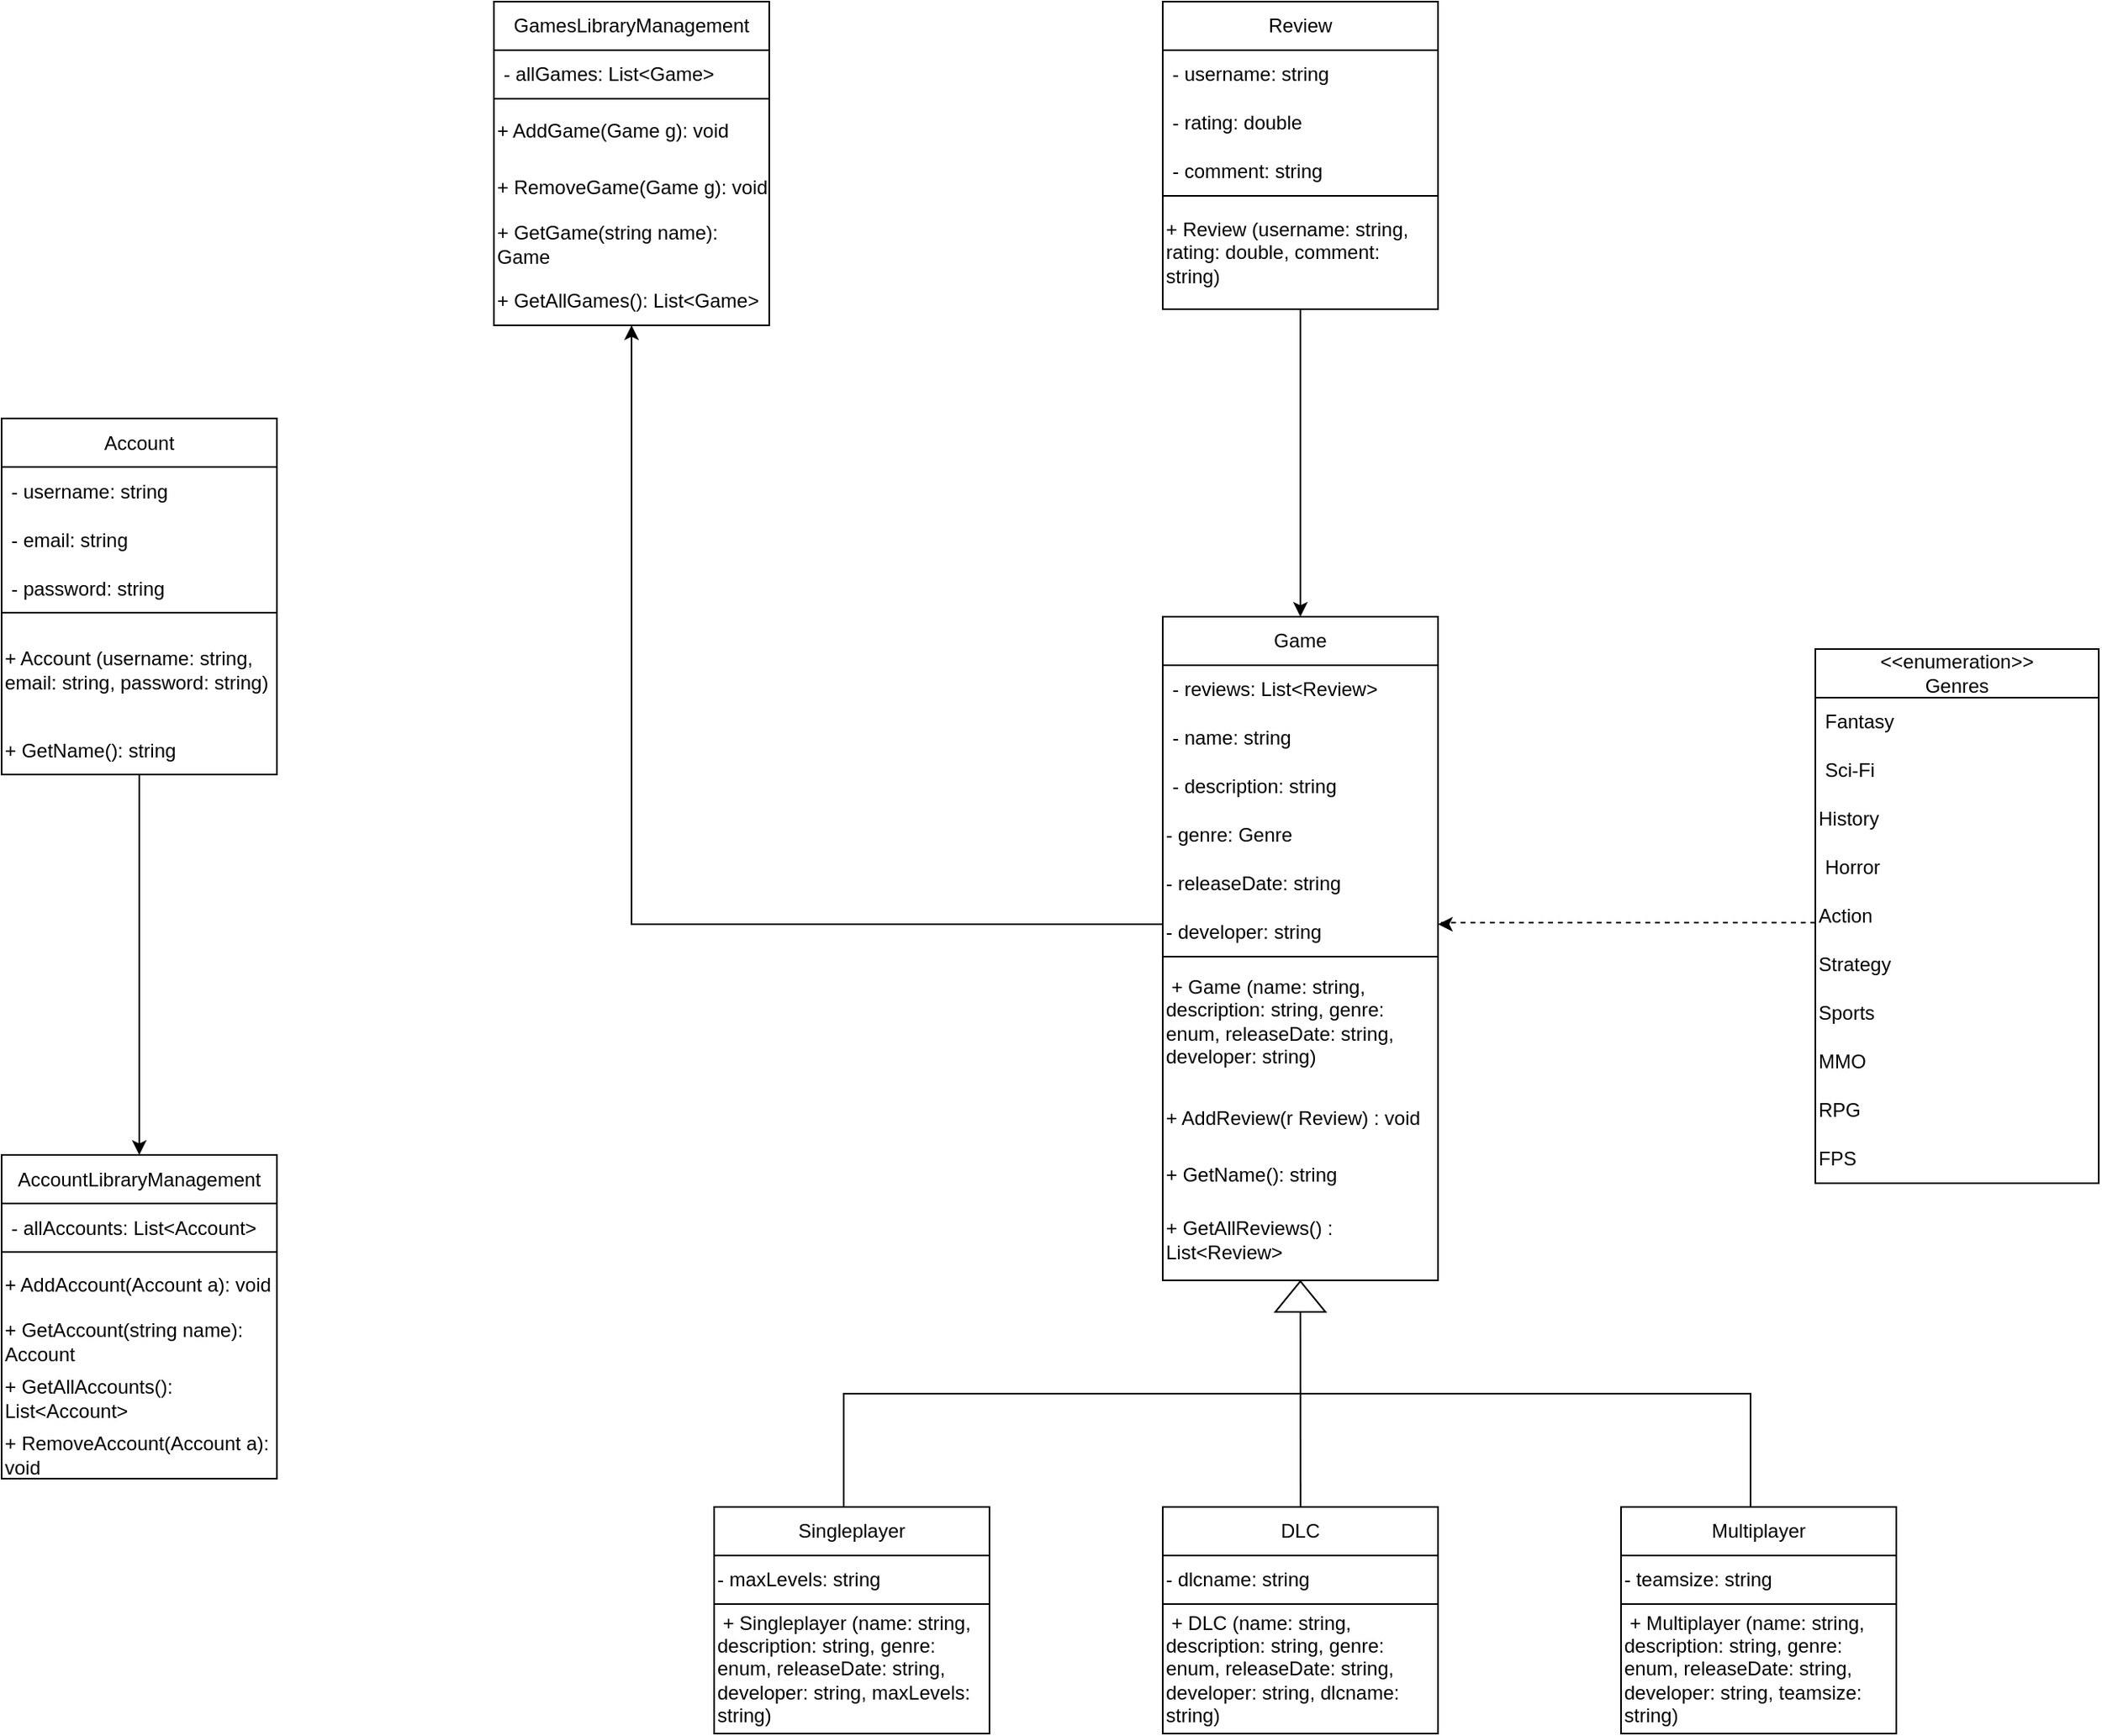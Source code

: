 <mxfile version="21.0.8" type="device"><diagram name="Страница-1" id="sdUZpMWSYJXm1RIvVRuR"><mxGraphModel dx="3339" dy="2347" grid="1" gridSize="10" guides="1" tooltips="1" connect="1" arrows="1" fold="1" page="1" pageScale="1" pageWidth="827" pageHeight="1169" math="0" shadow="0"><root><mxCell id="0"/><mxCell id="1" parent="0"/><mxCell id="oVc4lL-X0MRbzAyfg5KV-13" value="Game" style="swimlane;fontStyle=0;childLayout=stackLayout;horizontal=1;startSize=30;horizontalStack=0;resizeParent=1;resizeParentMax=0;resizeLast=0;collapsible=1;marginBottom=0;whiteSpace=wrap;html=1;" parent="1" vertex="1"><mxGeometry x="657" y="170" width="170" height="410" as="geometry"/></mxCell><mxCell id="oVc4lL-X0MRbzAyfg5KV-14" value="- reviews: List&amp;lt;Review&amp;gt;&amp;nbsp;" style="text;strokeColor=none;fillColor=none;align=left;verticalAlign=middle;spacingLeft=4;spacingRight=4;overflow=hidden;points=[[0,0.5],[1,0.5]];portConstraint=eastwest;rotatable=0;whiteSpace=wrap;html=1;" parent="oVc4lL-X0MRbzAyfg5KV-13" vertex="1"><mxGeometry y="30" width="170" height="30" as="geometry"/></mxCell><mxCell id="oVc4lL-X0MRbzAyfg5KV-15" value="- name: string" style="text;strokeColor=none;fillColor=none;align=left;verticalAlign=middle;spacingLeft=4;spacingRight=4;overflow=hidden;points=[[0,0.5],[1,0.5]];portConstraint=eastwest;rotatable=0;whiteSpace=wrap;html=1;" parent="oVc4lL-X0MRbzAyfg5KV-13" vertex="1"><mxGeometry y="60" width="170" height="30" as="geometry"/></mxCell><mxCell id="oVc4lL-X0MRbzAyfg5KV-16" value="- description: string" style="text;strokeColor=none;fillColor=none;align=left;verticalAlign=middle;spacingLeft=4;spacingRight=4;overflow=hidden;points=[[0,0.5],[1,0.5]];portConstraint=eastwest;rotatable=0;whiteSpace=wrap;html=1;" parent="oVc4lL-X0MRbzAyfg5KV-13" vertex="1"><mxGeometry y="90" width="170" height="30" as="geometry"/></mxCell><mxCell id="oVc4lL-X0MRbzAyfg5KV-17" value="- genre: Genre" style="text;html=1;strokeColor=none;fillColor=none;align=left;verticalAlign=middle;whiteSpace=wrap;rounded=0;" parent="oVc4lL-X0MRbzAyfg5KV-13" vertex="1"><mxGeometry y="120" width="170" height="30" as="geometry"/></mxCell><mxCell id="oVc4lL-X0MRbzAyfg5KV-21" value="- releaseDate: string" style="text;html=1;strokeColor=none;fillColor=none;align=left;verticalAlign=middle;whiteSpace=wrap;rounded=0;" parent="oVc4lL-X0MRbzAyfg5KV-13" vertex="1"><mxGeometry y="150" width="170" height="30" as="geometry"/></mxCell><mxCell id="oVc4lL-X0MRbzAyfg5KV-18" value="- developer: string" style="text;html=1;strokeColor=none;fillColor=none;align=left;verticalAlign=middle;whiteSpace=wrap;rounded=0;" parent="oVc4lL-X0MRbzAyfg5KV-13" vertex="1"><mxGeometry y="180" width="170" height="30" as="geometry"/></mxCell><mxCell id="oVc4lL-X0MRbzAyfg5KV-23" value="" style="endArrow=none;html=1;rounded=0;entryX=1;entryY=0;entryDx=0;entryDy=0;exitX=0;exitY=0;exitDx=0;exitDy=0;" parent="oVc4lL-X0MRbzAyfg5KV-13" source="oVc4lL-X0MRbzAyfg5KV-22" target="oVc4lL-X0MRbzAyfg5KV-22" edge="1"><mxGeometry width="50" height="50" relative="1" as="geometry"><mxPoint y="250" as="sourcePoint"/><mxPoint x="50" y="200" as="targetPoint"/></mxGeometry></mxCell><mxCell id="oVc4lL-X0MRbzAyfg5KV-22" value="&amp;nbsp;+ Game (name: string, description: string, genre: enum, releaseDate: string, developer: string)" style="text;html=1;strokeColor=none;fillColor=none;align=left;verticalAlign=middle;whiteSpace=wrap;rounded=0;" parent="oVc4lL-X0MRbzAyfg5KV-13" vertex="1"><mxGeometry y="210" width="170" height="80" as="geometry"/></mxCell><mxCell id="oVc4lL-X0MRbzAyfg5KV-28" value="+ AddReview(r Review) : void" style="text;html=1;strokeColor=none;fillColor=none;align=left;verticalAlign=middle;whiteSpace=wrap;rounded=0;" parent="oVc4lL-X0MRbzAyfg5KV-13" vertex="1"><mxGeometry y="290" width="170" height="40" as="geometry"/></mxCell><mxCell id="12bxAqdpkY65nuNfrwB1-2" value="+ GetName(): string" style="text;html=1;strokeColor=none;fillColor=none;align=left;verticalAlign=middle;whiteSpace=wrap;rounded=0;" parent="oVc4lL-X0MRbzAyfg5KV-13" vertex="1"><mxGeometry y="330" width="170" height="30" as="geometry"/></mxCell><mxCell id="oVc4lL-X0MRbzAyfg5KV-29" value="+ GetAllReviews() : List&amp;lt;Review&amp;gt;" style="text;html=1;strokeColor=none;fillColor=none;align=left;verticalAlign=middle;whiteSpace=wrap;rounded=0;" parent="oVc4lL-X0MRbzAyfg5KV-13" vertex="1"><mxGeometry y="360" width="170" height="50" as="geometry"/></mxCell><mxCell id="oVc4lL-X0MRbzAyfg5KV-24" value="Review" style="swimlane;fontStyle=0;childLayout=stackLayout;horizontal=1;startSize=30;horizontalStack=0;resizeParent=1;resizeParentMax=0;resizeLast=0;collapsible=1;marginBottom=0;whiteSpace=wrap;html=1;" parent="1" vertex="1"><mxGeometry x="657" y="-210" width="170" height="190" as="geometry"/></mxCell><mxCell id="oVc4lL-X0MRbzAyfg5KV-25" value="- username: string" style="text;strokeColor=none;fillColor=none;align=left;verticalAlign=middle;spacingLeft=4;spacingRight=4;overflow=hidden;points=[[0,0.5],[1,0.5]];portConstraint=eastwest;rotatable=0;whiteSpace=wrap;html=1;" parent="oVc4lL-X0MRbzAyfg5KV-24" vertex="1"><mxGeometry y="30" width="170" height="30" as="geometry"/></mxCell><mxCell id="oVc4lL-X0MRbzAyfg5KV-26" value="- rating: double" style="text;strokeColor=none;fillColor=none;align=left;verticalAlign=middle;spacingLeft=4;spacingRight=4;overflow=hidden;points=[[0,0.5],[1,0.5]];portConstraint=eastwest;rotatable=0;whiteSpace=wrap;html=1;" parent="oVc4lL-X0MRbzAyfg5KV-24" vertex="1"><mxGeometry y="60" width="170" height="30" as="geometry"/></mxCell><mxCell id="oVc4lL-X0MRbzAyfg5KV-27" value="- comment: string" style="text;strokeColor=none;fillColor=none;align=left;verticalAlign=middle;spacingLeft=4;spacingRight=4;overflow=hidden;points=[[0,0.5],[1,0.5]];portConstraint=eastwest;rotatable=0;whiteSpace=wrap;html=1;" parent="oVc4lL-X0MRbzAyfg5KV-24" vertex="1"><mxGeometry y="90" width="170" height="30" as="geometry"/></mxCell><mxCell id="oVc4lL-X0MRbzAyfg5KV-34" value="" style="endArrow=none;html=1;rounded=0;exitX=0;exitY=0;exitDx=0;exitDy=0;entryX=1;entryY=0;entryDx=0;entryDy=0;" parent="oVc4lL-X0MRbzAyfg5KV-24" source="oVc4lL-X0MRbzAyfg5KV-33" target="oVc4lL-X0MRbzAyfg5KV-33" edge="1"><mxGeometry width="50" height="50" relative="1" as="geometry"><mxPoint x="40" y="200" as="sourcePoint"/><mxPoint x="90" y="150" as="targetPoint"/></mxGeometry></mxCell><mxCell id="oVc4lL-X0MRbzAyfg5KV-33" value="+ Review (username: string, rating: double, comment: string)&amp;nbsp;" style="text;html=1;strokeColor=none;fillColor=none;align=left;verticalAlign=middle;whiteSpace=wrap;rounded=0;" parent="oVc4lL-X0MRbzAyfg5KV-24" vertex="1"><mxGeometry y="120" width="170" height="70" as="geometry"/></mxCell><mxCell id="oVc4lL-X0MRbzAyfg5KV-35" value="AccountLibraryManagement" style="swimlane;fontStyle=0;childLayout=stackLayout;horizontal=1;startSize=30;horizontalStack=0;resizeParent=1;resizeParentMax=0;resizeLast=0;collapsible=1;marginBottom=0;whiteSpace=wrap;html=1;" parent="1" vertex="1"><mxGeometry x="-60" y="502.5" width="170" height="200" as="geometry"/></mxCell><mxCell id="oVc4lL-X0MRbzAyfg5KV-40" value="" style="endArrow=none;html=1;rounded=0;exitX=0;exitY=0;exitDx=0;exitDy=0;entryX=1;entryY=0;entryDx=0;entryDy=0;" parent="oVc4lL-X0MRbzAyfg5KV-35" edge="1"><mxGeometry width="50" height="50" relative="1" as="geometry"><mxPoint x="-2.274e-13" y="60" as="sourcePoint"/><mxPoint x="170.0" y="60" as="targetPoint"/></mxGeometry></mxCell><mxCell id="si3ed06ZD6JGQciLyGwY-2" value="- allAccounts: List&amp;lt;Account&amp;gt;" style="text;strokeColor=none;fillColor=none;align=left;verticalAlign=middle;spacingLeft=4;spacingRight=4;overflow=hidden;points=[[0,0.5],[1,0.5]];portConstraint=eastwest;rotatable=0;whiteSpace=wrap;html=1;" parent="oVc4lL-X0MRbzAyfg5KV-35" vertex="1"><mxGeometry y="30" width="170" height="30" as="geometry"/></mxCell><mxCell id="si3ed06ZD6JGQciLyGwY-28" value="+ AddAccount(Account a): void" style="text;html=1;strokeColor=none;fillColor=none;align=left;verticalAlign=middle;whiteSpace=wrap;rounded=0;" parent="oVc4lL-X0MRbzAyfg5KV-35" vertex="1"><mxGeometry y="60" width="170" height="40" as="geometry"/></mxCell><mxCell id="si3ed06ZD6JGQciLyGwY-31" value="+ GetAccount(string name): Account" style="text;html=1;strokeColor=none;fillColor=none;align=left;verticalAlign=middle;whiteSpace=wrap;rounded=0;" parent="oVc4lL-X0MRbzAyfg5KV-35" vertex="1"><mxGeometry y="100" width="170" height="30" as="geometry"/></mxCell><mxCell id="si3ed06ZD6JGQciLyGwY-30" value="+ GetAllAccounts(): List&amp;lt;Account&amp;gt;" style="text;html=1;strokeColor=none;fillColor=none;align=left;verticalAlign=middle;whiteSpace=wrap;rounded=0;" parent="oVc4lL-X0MRbzAyfg5KV-35" vertex="1"><mxGeometry y="130" width="170" height="40" as="geometry"/></mxCell><mxCell id="si3ed06ZD6JGQciLyGwY-29" value="+ RemoveAccount(Account a): void" style="text;html=1;strokeColor=none;fillColor=none;align=left;verticalAlign=middle;whiteSpace=wrap;rounded=0;" parent="oVc4lL-X0MRbzAyfg5KV-35" vertex="1"><mxGeometry y="170" width="170" height="30" as="geometry"/></mxCell><mxCell id="oVc4lL-X0MRbzAyfg5KV-42" value="&amp;lt;&amp;lt;enumeration&amp;gt;&amp;gt;&lt;br&gt;Genres" style="swimlane;fontStyle=0;childLayout=stackLayout;horizontal=1;startSize=30;horizontalStack=0;resizeParent=1;resizeParentMax=0;resizeLast=0;collapsible=1;marginBottom=0;whiteSpace=wrap;html=1;" parent="1" vertex="1"><mxGeometry x="1060" y="190" width="175" height="330" as="geometry"/></mxCell><mxCell id="oVc4lL-X0MRbzAyfg5KV-43" value="Fantasy" style="text;strokeColor=none;fillColor=none;align=left;verticalAlign=middle;spacingLeft=4;spacingRight=4;overflow=hidden;points=[[0,0.5],[1,0.5]];portConstraint=eastwest;rotatable=0;whiteSpace=wrap;html=1;" parent="oVc4lL-X0MRbzAyfg5KV-42" vertex="1"><mxGeometry y="30" width="175" height="30" as="geometry"/></mxCell><mxCell id="oVc4lL-X0MRbzAyfg5KV-44" value="Sci-Fi" style="text;strokeColor=none;fillColor=none;align=left;verticalAlign=middle;spacingLeft=4;spacingRight=4;overflow=hidden;points=[[0,0.5],[1,0.5]];portConstraint=eastwest;rotatable=0;whiteSpace=wrap;html=1;" parent="oVc4lL-X0MRbzAyfg5KV-42" vertex="1"><mxGeometry y="60" width="175" height="30" as="geometry"/></mxCell><mxCell id="oVc4lL-X0MRbzAyfg5KV-48" value="History" style="text;html=1;strokeColor=none;fillColor=none;align=left;verticalAlign=middle;whiteSpace=wrap;rounded=0;" parent="oVc4lL-X0MRbzAyfg5KV-42" vertex="1"><mxGeometry y="90" width="175" height="30" as="geometry"/></mxCell><mxCell id="oVc4lL-X0MRbzAyfg5KV-45" value="Horror" style="text;strokeColor=none;fillColor=none;align=left;verticalAlign=middle;spacingLeft=4;spacingRight=4;overflow=hidden;points=[[0,0.5],[1,0.5]];portConstraint=eastwest;rotatable=0;whiteSpace=wrap;html=1;" parent="oVc4lL-X0MRbzAyfg5KV-42" vertex="1"><mxGeometry y="120" width="175" height="30" as="geometry"/></mxCell><mxCell id="oVc4lL-X0MRbzAyfg5KV-49" value="Action" style="text;html=1;strokeColor=none;fillColor=none;align=left;verticalAlign=middle;whiteSpace=wrap;rounded=0;" parent="oVc4lL-X0MRbzAyfg5KV-42" vertex="1"><mxGeometry y="150" width="175" height="30" as="geometry"/></mxCell><mxCell id="oVc4lL-X0MRbzAyfg5KV-50" value="Strategy" style="text;html=1;strokeColor=none;fillColor=none;align=left;verticalAlign=middle;whiteSpace=wrap;rounded=0;" parent="oVc4lL-X0MRbzAyfg5KV-42" vertex="1"><mxGeometry y="180" width="175" height="30" as="geometry"/></mxCell><mxCell id="oVc4lL-X0MRbzAyfg5KV-51" value="Sports" style="text;html=1;strokeColor=none;fillColor=none;align=left;verticalAlign=middle;whiteSpace=wrap;rounded=0;" parent="oVc4lL-X0MRbzAyfg5KV-42" vertex="1"><mxGeometry y="210" width="175" height="30" as="geometry"/></mxCell><mxCell id="oVc4lL-X0MRbzAyfg5KV-52" value="MMO" style="text;html=1;strokeColor=none;fillColor=none;align=left;verticalAlign=middle;whiteSpace=wrap;rounded=0;" parent="oVc4lL-X0MRbzAyfg5KV-42" vertex="1"><mxGeometry y="240" width="175" height="30" as="geometry"/></mxCell><mxCell id="oVc4lL-X0MRbzAyfg5KV-53" value="RPG" style="text;html=1;strokeColor=none;fillColor=none;align=left;verticalAlign=middle;whiteSpace=wrap;rounded=0;" parent="oVc4lL-X0MRbzAyfg5KV-42" vertex="1"><mxGeometry y="270" width="175" height="30" as="geometry"/></mxCell><mxCell id="oVc4lL-X0MRbzAyfg5KV-54" value="FPS" style="text;html=1;strokeColor=none;fillColor=none;align=left;verticalAlign=middle;whiteSpace=wrap;rounded=0;" parent="oVc4lL-X0MRbzAyfg5KV-42" vertex="1"><mxGeometry y="300" width="175" height="30" as="geometry"/></mxCell><mxCell id="2BUGq4Oyd12aA57rfhNJ-14" value="" style="endArrow=none;dashed=1;html=1;rounded=0;entryX=1;entryY=0;entryDx=0;entryDy=0;exitX=0;exitY=0.333;exitDx=0;exitDy=0;exitPerimeter=0;" parent="1" edge="1"><mxGeometry width="50" height="50" relative="1" as="geometry"><mxPoint x="1060" y="358.99" as="sourcePoint"/><mxPoint x="827" y="359" as="targetPoint"/><Array as="points"><mxPoint x="960" y="359"/></Array></mxGeometry></mxCell><mxCell id="2BUGq4Oyd12aA57rfhNJ-15" value="" style="endArrow=classic;html=1;rounded=0;entryX=1;entryY=0;entryDx=0;entryDy=0;" parent="1" edge="1"><mxGeometry width="50" height="50" relative="1" as="geometry"><mxPoint x="830" y="360" as="sourcePoint"/><mxPoint x="827" y="360" as="targetPoint"/></mxGeometry></mxCell><mxCell id="W9ddNsVazHNU-D0-kvZH-1" value="" style="endArrow=classic;html=1;rounded=0;exitX=0.5;exitY=1;exitDx=0;exitDy=0;" parent="1" source="oVc4lL-X0MRbzAyfg5KV-33" edge="1"><mxGeometry width="50" height="50" relative="1" as="geometry"><mxPoint x="810" y="720" as="sourcePoint"/><mxPoint x="742" y="170" as="targetPoint"/></mxGeometry></mxCell><mxCell id="l7rKiUxw1o1yOhBb_WyF-1" value="DLC" style="swimlane;fontStyle=0;childLayout=stackLayout;horizontal=1;startSize=30;horizontalStack=0;resizeParent=1;resizeParentMax=0;resizeLast=0;collapsible=1;marginBottom=0;whiteSpace=wrap;html=1;" parent="1" vertex="1"><mxGeometry x="657" y="720" width="170" height="140" as="geometry"/></mxCell><mxCell id="l7rKiUxw1o1yOhBb_WyF-7" value="- dlcname: string" style="text;html=1;strokeColor=none;fillColor=none;align=left;verticalAlign=middle;whiteSpace=wrap;rounded=0;" parent="l7rKiUxw1o1yOhBb_WyF-1" vertex="1"><mxGeometry y="30" width="170" height="30" as="geometry"/></mxCell><mxCell id="l7rKiUxw1o1yOhBb_WyF-8" value="" style="endArrow=none;html=1;rounded=0;entryX=1;entryY=0;entryDx=0;entryDy=0;exitX=0;exitY=0;exitDx=0;exitDy=0;" parent="l7rKiUxw1o1yOhBb_WyF-1" source="l7rKiUxw1o1yOhBb_WyF-9" target="l7rKiUxw1o1yOhBb_WyF-9" edge="1"><mxGeometry width="50" height="50" relative="1" as="geometry"><mxPoint y="250" as="sourcePoint"/><mxPoint x="50" y="200" as="targetPoint"/></mxGeometry></mxCell><mxCell id="l7rKiUxw1o1yOhBb_WyF-9" value="&amp;nbsp;+ DLC (name: string, description: string, genre: enum, releaseDate: string, developer: string, dlcname: string)" style="text;html=1;strokeColor=none;fillColor=none;align=left;verticalAlign=middle;whiteSpace=wrap;rounded=0;" parent="l7rKiUxw1o1yOhBb_WyF-1" vertex="1"><mxGeometry y="60" width="170" height="80" as="geometry"/></mxCell><mxCell id="si3ed06ZD6JGQciLyGwY-1" value="GamesLibraryManagement" style="swimlane;fontStyle=0;childLayout=stackLayout;horizontal=1;startSize=30;horizontalStack=0;resizeParent=1;resizeParentMax=0;resizeLast=0;collapsible=1;marginBottom=0;whiteSpace=wrap;html=1;" parent="1" vertex="1"><mxGeometry x="244" y="-210" width="170" height="200" as="geometry"/></mxCell><mxCell id="si3ed06ZD6JGQciLyGwY-5" value="" style="endArrow=none;html=1;rounded=0;exitX=0;exitY=0;exitDx=0;exitDy=0;entryX=1;entryY=0;entryDx=0;entryDy=0;" parent="si3ed06ZD6JGQciLyGwY-1" source="si3ed06ZD6JGQciLyGwY-6" target="si3ed06ZD6JGQciLyGwY-6" edge="1"><mxGeometry width="50" height="50" relative="1" as="geometry"><mxPoint x="40" y="200" as="sourcePoint"/><mxPoint x="90" y="150" as="targetPoint"/></mxGeometry></mxCell><mxCell id="si3ed06ZD6JGQciLyGwY-25" value="- allGames: List&amp;lt;Game&amp;gt;" style="text;strokeColor=none;fillColor=none;align=left;verticalAlign=middle;spacingLeft=4;spacingRight=4;overflow=hidden;points=[[0,0.5],[1,0.5]];portConstraint=eastwest;rotatable=0;whiteSpace=wrap;html=1;" parent="si3ed06ZD6JGQciLyGwY-1" vertex="1"><mxGeometry y="30" width="170" height="30" as="geometry"/></mxCell><mxCell id="si3ed06ZD6JGQciLyGwY-6" value="+ AddGame(Game g): void" style="text;html=1;strokeColor=none;fillColor=none;align=left;verticalAlign=middle;whiteSpace=wrap;rounded=0;" parent="si3ed06ZD6JGQciLyGwY-1" vertex="1"><mxGeometry y="60" width="170" height="40" as="geometry"/></mxCell><mxCell id="si3ed06ZD6JGQciLyGwY-7" value="+ RemoveGame(Game g): void" style="text;html=1;strokeColor=none;fillColor=none;align=left;verticalAlign=middle;whiteSpace=wrap;rounded=0;" parent="si3ed06ZD6JGQciLyGwY-1" vertex="1"><mxGeometry y="100" width="170" height="30" as="geometry"/></mxCell><mxCell id="si3ed06ZD6JGQciLyGwY-16" value="+ GetGame(string name): Game" style="text;html=1;strokeColor=none;fillColor=none;align=left;verticalAlign=middle;whiteSpace=wrap;rounded=0;" parent="si3ed06ZD6JGQciLyGwY-1" vertex="1"><mxGeometry y="130" width="170" height="40" as="geometry"/></mxCell><mxCell id="si3ed06ZD6JGQciLyGwY-17" value="+ GetAllGames(): List&amp;lt;Game&amp;gt;" style="text;html=1;strokeColor=none;fillColor=none;align=left;verticalAlign=middle;whiteSpace=wrap;rounded=0;" parent="si3ed06ZD6JGQciLyGwY-1" vertex="1"><mxGeometry y="170" width="170" height="30" as="geometry"/></mxCell><mxCell id="si3ed06ZD6JGQciLyGwY-8" value="Account" style="swimlane;fontStyle=0;childLayout=stackLayout;horizontal=1;startSize=30;horizontalStack=0;resizeParent=1;resizeParentMax=0;resizeLast=0;collapsible=1;marginBottom=0;whiteSpace=wrap;html=1;" parent="1" vertex="1"><mxGeometry x="-60" y="47.5" width="170" height="220" as="geometry"/></mxCell><mxCell id="si3ed06ZD6JGQciLyGwY-9" value="- username: string" style="text;strokeColor=none;fillColor=none;align=left;verticalAlign=middle;spacingLeft=4;spacingRight=4;overflow=hidden;points=[[0,0.5],[1,0.5]];portConstraint=eastwest;rotatable=0;whiteSpace=wrap;html=1;" parent="si3ed06ZD6JGQciLyGwY-8" vertex="1"><mxGeometry y="30" width="170" height="30" as="geometry"/></mxCell><mxCell id="si3ed06ZD6JGQciLyGwY-10" value="- email: string" style="text;strokeColor=none;fillColor=none;align=left;verticalAlign=middle;spacingLeft=4;spacingRight=4;overflow=hidden;points=[[0,0.5],[1,0.5]];portConstraint=eastwest;rotatable=0;whiteSpace=wrap;html=1;" parent="si3ed06ZD6JGQciLyGwY-8" vertex="1"><mxGeometry y="60" width="170" height="30" as="geometry"/></mxCell><mxCell id="si3ed06ZD6JGQciLyGwY-11" value="- password: string" style="text;strokeColor=none;fillColor=none;align=left;verticalAlign=middle;spacingLeft=4;spacingRight=4;overflow=hidden;points=[[0,0.5],[1,0.5]];portConstraint=eastwest;rotatable=0;whiteSpace=wrap;html=1;" parent="si3ed06ZD6JGQciLyGwY-8" vertex="1"><mxGeometry y="90" width="170" height="30" as="geometry"/></mxCell><mxCell id="si3ed06ZD6JGQciLyGwY-12" value="" style="endArrow=none;html=1;rounded=0;exitX=0;exitY=0;exitDx=0;exitDy=0;entryX=1;entryY=0;entryDx=0;entryDy=0;" parent="si3ed06ZD6JGQciLyGwY-8" source="si3ed06ZD6JGQciLyGwY-13" target="si3ed06ZD6JGQciLyGwY-13" edge="1"><mxGeometry width="50" height="50" relative="1" as="geometry"><mxPoint x="40" y="200" as="sourcePoint"/><mxPoint x="90" y="150" as="targetPoint"/></mxGeometry></mxCell><mxCell id="si3ed06ZD6JGQciLyGwY-13" value="+ Account (username: string, email: string, password: string)&amp;nbsp;" style="text;html=1;strokeColor=none;fillColor=none;align=left;verticalAlign=middle;whiteSpace=wrap;rounded=0;" parent="si3ed06ZD6JGQciLyGwY-8" vertex="1"><mxGeometry y="120" width="170" height="70" as="geometry"/></mxCell><mxCell id="si3ed06ZD6JGQciLyGwY-14" value="+ GetName(): string" style="text;html=1;strokeColor=none;fillColor=none;align=left;verticalAlign=middle;whiteSpace=wrap;rounded=0;" parent="si3ed06ZD6JGQciLyGwY-8" vertex="1"><mxGeometry y="190" width="170" height="30" as="geometry"/></mxCell><mxCell id="si3ed06ZD6JGQciLyGwY-18" value="" style="endArrow=classic;html=1;rounded=0;exitX=-0.002;exitY=0.333;exitDx=0;exitDy=0;entryX=0.5;entryY=1;entryDx=0;entryDy=0;exitPerimeter=0;" parent="1" source="oVc4lL-X0MRbzAyfg5KV-18" target="si3ed06ZD6JGQciLyGwY-17" edge="1"><mxGeometry width="50" height="50" relative="1" as="geometry"><mxPoint x="752" y="-10" as="sourcePoint"/><mxPoint x="752" y="180" as="targetPoint"/><Array as="points"><mxPoint x="329" y="360"/></Array></mxGeometry></mxCell><mxCell id="si3ed06ZD6JGQciLyGwY-19" value="" style="endArrow=classic;html=1;rounded=0;exitX=0.5;exitY=1;exitDx=0;exitDy=0;entryX=0.5;entryY=0;entryDx=0;entryDy=0;" parent="1" source="si3ed06ZD6JGQciLyGwY-14" target="oVc4lL-X0MRbzAyfg5KV-35" edge="1"><mxGeometry width="50" height="50" relative="1" as="geometry"><mxPoint x="383" y="317.5" as="sourcePoint"/><mxPoint x="140" y="317.5" as="targetPoint"/></mxGeometry></mxCell><mxCell id="vyQyjWW_WYCqD_AttxZ9-2" value="" style="shape=flexArrow;endArrow=classic;html=1;rounded=0;entryX=0.5;entryY=1;entryDx=0;entryDy=0;" edge="1" parent="1" target="oVc4lL-X0MRbzAyfg5KV-29"><mxGeometry width="50" height="50" relative="1" as="geometry"><mxPoint x="742" y="600" as="sourcePoint"/><mxPoint x="850" y="720" as="targetPoint"/></mxGeometry></mxCell><mxCell id="vyQyjWW_WYCqD_AttxZ9-3" value="" style="endArrow=none;html=1;rounded=0;exitX=0.489;exitY=-0.001;exitDx=0;exitDy=0;exitPerimeter=0;" edge="1" parent="1"><mxGeometry width="50" height="50" relative="1" as="geometry"><mxPoint x="742.13" y="719.86" as="sourcePoint"/><mxPoint x="742" y="600" as="targetPoint"/></mxGeometry></mxCell><mxCell id="vyQyjWW_WYCqD_AttxZ9-5" value="" style="endArrow=none;html=1;rounded=0;" edge="1" parent="1"><mxGeometry width="50" height="50" relative="1" as="geometry"><mxPoint x="1020" y="720" as="sourcePoint"/><mxPoint x="460" y="720" as="targetPoint"/><Array as="points"><mxPoint x="1020" y="650"/><mxPoint x="460" y="650"/></Array></mxGeometry></mxCell><mxCell id="vyQyjWW_WYCqD_AttxZ9-6" value="Singleplayer" style="swimlane;fontStyle=0;childLayout=stackLayout;horizontal=1;startSize=30;horizontalStack=0;resizeParent=1;resizeParentMax=0;resizeLast=0;collapsible=1;marginBottom=0;whiteSpace=wrap;html=1;" vertex="1" parent="1"><mxGeometry x="380" y="720" width="170" height="140" as="geometry"/></mxCell><mxCell id="vyQyjWW_WYCqD_AttxZ9-7" value="- maxLevels: string" style="text;html=1;strokeColor=none;fillColor=none;align=left;verticalAlign=middle;whiteSpace=wrap;rounded=0;" vertex="1" parent="vyQyjWW_WYCqD_AttxZ9-6"><mxGeometry y="30" width="170" height="30" as="geometry"/></mxCell><mxCell id="vyQyjWW_WYCqD_AttxZ9-8" value="" style="endArrow=none;html=1;rounded=0;entryX=1;entryY=0;entryDx=0;entryDy=0;exitX=0;exitY=0;exitDx=0;exitDy=0;" edge="1" parent="vyQyjWW_WYCqD_AttxZ9-6" source="vyQyjWW_WYCqD_AttxZ9-9" target="vyQyjWW_WYCqD_AttxZ9-9"><mxGeometry width="50" height="50" relative="1" as="geometry"><mxPoint y="250" as="sourcePoint"/><mxPoint x="50" y="200" as="targetPoint"/></mxGeometry></mxCell><mxCell id="vyQyjWW_WYCqD_AttxZ9-9" value="&amp;nbsp;+ Singleplayer&amp;nbsp;(name: string, description: string, genre: enum, releaseDate: string, developer: string, maxLevels: string)" style="text;html=1;strokeColor=none;fillColor=none;align=left;verticalAlign=middle;whiteSpace=wrap;rounded=0;" vertex="1" parent="vyQyjWW_WYCqD_AttxZ9-6"><mxGeometry y="60" width="170" height="80" as="geometry"/></mxCell><mxCell id="vyQyjWW_WYCqD_AttxZ9-10" value="Multiplayer" style="swimlane;fontStyle=0;childLayout=stackLayout;horizontal=1;startSize=30;horizontalStack=0;resizeParent=1;resizeParentMax=0;resizeLast=0;collapsible=1;marginBottom=0;whiteSpace=wrap;html=1;" vertex="1" parent="1"><mxGeometry x="940" y="720" width="170" height="140" as="geometry"/></mxCell><mxCell id="vyQyjWW_WYCqD_AttxZ9-11" value="- teamsize: string" style="text;html=1;strokeColor=none;fillColor=none;align=left;verticalAlign=middle;whiteSpace=wrap;rounded=0;" vertex="1" parent="vyQyjWW_WYCqD_AttxZ9-10"><mxGeometry y="30" width="170" height="30" as="geometry"/></mxCell><mxCell id="vyQyjWW_WYCqD_AttxZ9-12" value="" style="endArrow=none;html=1;rounded=0;entryX=1;entryY=0;entryDx=0;entryDy=0;exitX=0;exitY=0;exitDx=0;exitDy=0;" edge="1" parent="vyQyjWW_WYCqD_AttxZ9-10" source="vyQyjWW_WYCqD_AttxZ9-13" target="vyQyjWW_WYCqD_AttxZ9-13"><mxGeometry width="50" height="50" relative="1" as="geometry"><mxPoint y="250" as="sourcePoint"/><mxPoint x="50" y="200" as="targetPoint"/></mxGeometry></mxCell><mxCell id="vyQyjWW_WYCqD_AttxZ9-13" value="&amp;nbsp;+ Multiplayer (name: string, description: string, genre: enum, releaseDate: string, developer: string, teamsize: string)" style="text;html=1;strokeColor=none;fillColor=none;align=left;verticalAlign=middle;whiteSpace=wrap;rounded=0;" vertex="1" parent="vyQyjWW_WYCqD_AttxZ9-10"><mxGeometry y="60" width="170" height="80" as="geometry"/></mxCell></root></mxGraphModel></diagram></mxfile>